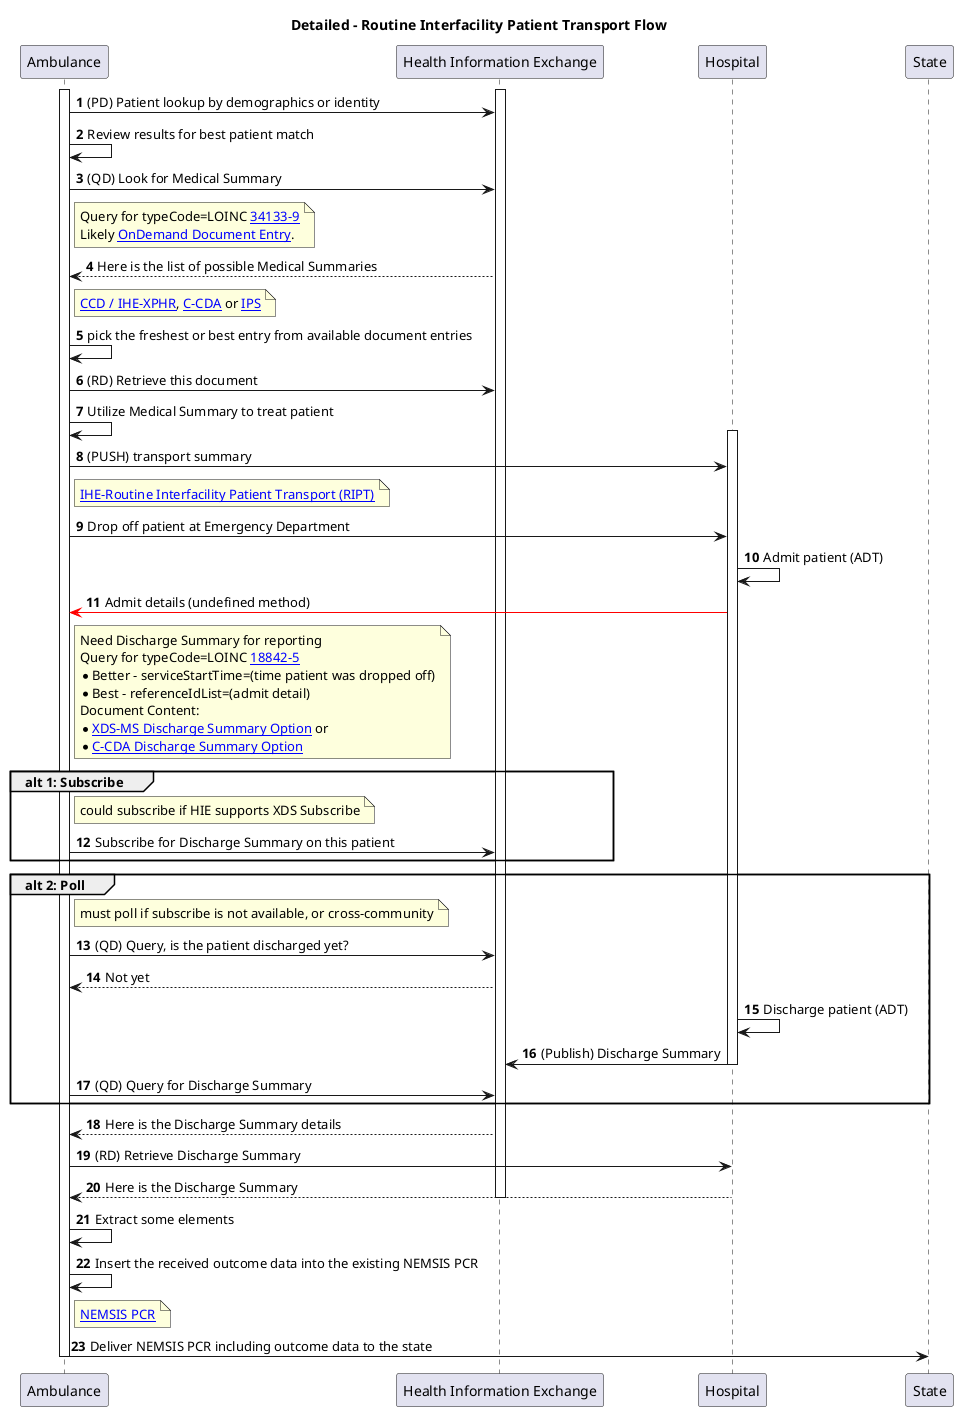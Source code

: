@startuml
skinparam svgDimensionStyle false
title Detailed - Routine Interfacility Patient Transport Flow
participant "Ambulance" as Ambulance
participant "Health Information Exchange" as HIE [[https://profiles.ihe.net/ITI/HIE-Whitepaper/index.html HIE-Whitepaper]]
autonumber
activate Ambulance
activate HIE
Ambulance -> HIE: (PD) Patient lookup by demographics or identity
Ambulance -> Ambulance: Review results for best patient match

Ambulance -> HIE: (QD) Look for Medical Summary
Note right of Ambulance: Query for typeCode=LOINC [[https://loinc.org/34133-9/ 34133-9]]\nLikely [[https://profiles.ihe.net/ITI/HIE-Whitepaper/index.html#212-dynamic-documents OnDemand Document Entry]].
Ambulance <-- HIE: Here is the list of possible Medical Summaries
Note right of Ambulance: [[https://www.ihe.net/uploadedFiles/Documents/PCC/IHE_PCC_TF_Vol1.pdf#nameddest=4_Exchange_of_Personal_Health_R CCD / IHE-XPHR]], [[https://www.hl7.org/ccdasearch/ C-CDA]] or [[https://hl7.org/fhir/uv/ips/ IPS]]
Ambulance -> Ambulance: pick the freshest or best entry from available document entries

Ambulance -> HIE: (RD) Retrieve this document
Ambulance -> Ambulance: Utilize Medical Summary to treat patient

activate Hospital
Ambulance -> Hospital: (PUSH) transport summary 
Note right of Ambulance: [[https://www.ihe.net/uploadedFiles/Documents/PCC/IHE_PCC_Suppl_RIPT.pdf IHE-Routine Interfacility Patient Transport (RIPT)]]

Ambulance -> Hospital: Drop off patient at Emergency Department

Hospital-> Hospital: Admit patient (ADT)

Hospital -[#red]> Ambulance: Admit details (undefined method)

Note right of Ambulance: Need Discharge Summary for reporting\nQuery for typeCode=LOINC [[https://loinc.org/18842-5/ 18842-5]]\n* Better - serviceStartTime=(time patient was dropped off)\n* Best - referenceIdList=(admit detail)\nDocument Content:\n* [[https://www.ihe.net/uploadedFiles/Documents/PCC/IHE_PCC_TF_Vol1.pdf#nameddest=3_4_2_2_Discharge_Summary_Optio XDS-MS Discharge Summary Option]] or \n* [[https://www.hl7.org/ccdasearch/templates/2.16.840.1.113883.10.20.22.1.8.html C-CDA Discharge Summary Option]]
group alt 1: Subscribe
    Note right of Ambulance: could subscribe if HIE supports XDS Subscribe
    Ambulance -> HIE: Subscribe for Discharge Summary on this patient 
end group
group alt 2: Poll
    Note right of Ambulance: must poll if subscribe is not available, or cross-community
    Ambulance -> HIE: (QD) Query, is the patient discharged yet? 
    Ambulance <-- HIE: Not yet

    Hospital -> Hospital: Discharge patient (ADT)
    Hospital -> HIE: (Publish) Discharge Summary
    deactivate Hospital

    Ambulance -> HIE: (QD) Query for Discharge Summary
end group
Ambulance <-- HIE: Here is the Discharge Summary details
Ambulance -> Hospital: (RD) Retrieve Discharge Summary
Ambulance <-- Hospital: Here is the Discharge Summary
deactivate HIE


Ambulance -> Ambulance: Extract some elements
Ambulance -> Ambulance: Insert the received outcome data into the existing NEMSIS PCR
Note right of Ambulance: [[https://nemsis.org/technical-resources NEMSIS PCR]]
Ambulance -> State: Deliver NEMSIS PCR including outcome data to the state

deactivate Ambulance

@enduml
